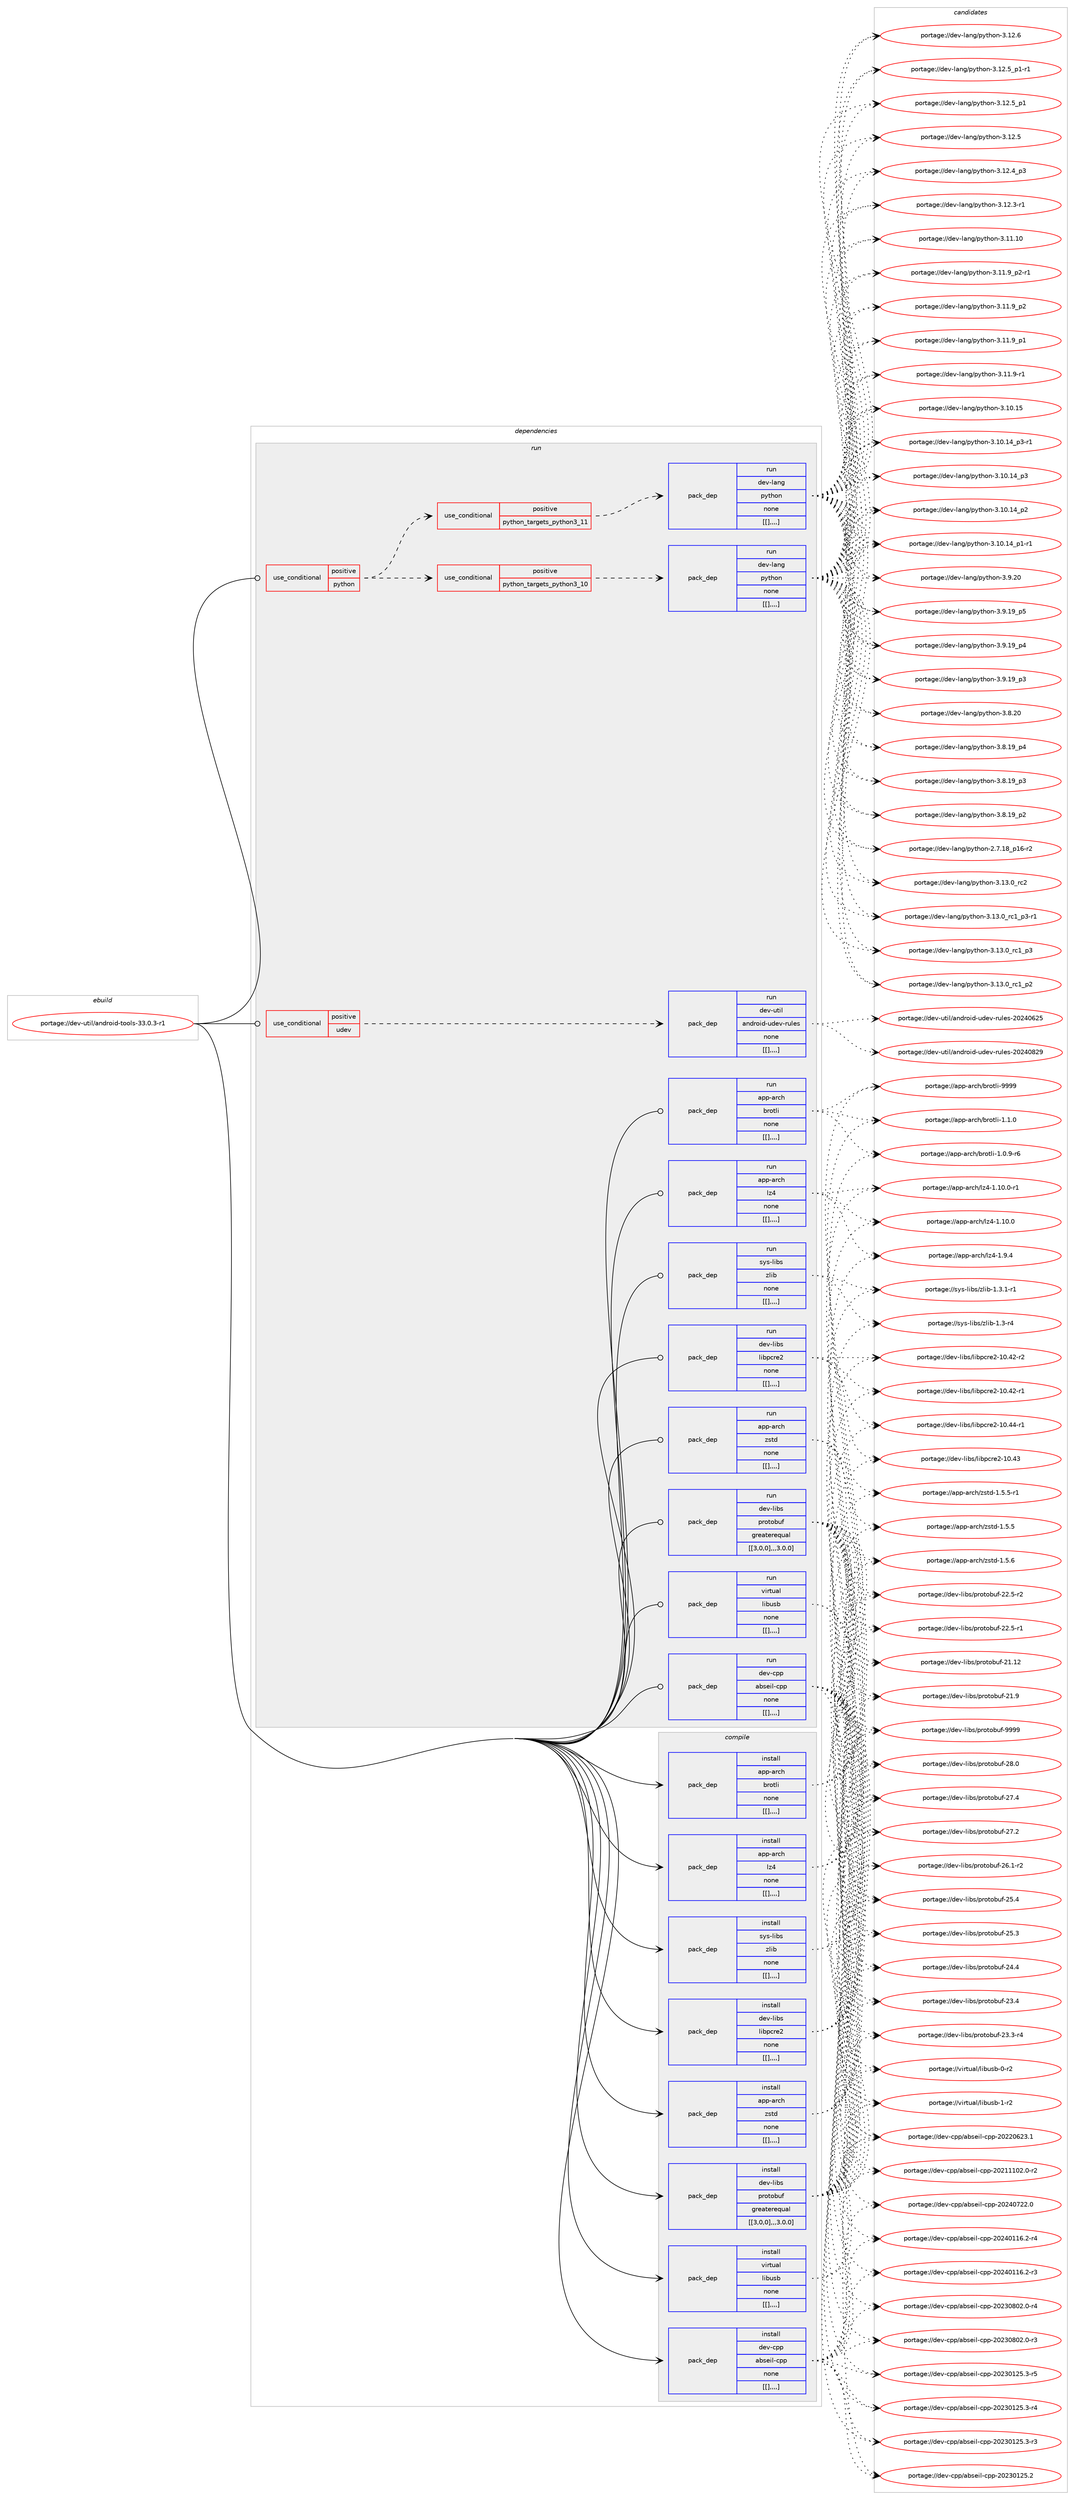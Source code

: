 digraph prolog {

# *************
# Graph options
# *************

newrank=true;
concentrate=true;
compound=true;
graph [rankdir=LR,fontname=Helvetica,fontsize=10,ranksep=1.5];#, ranksep=2.5, nodesep=0.2];
edge  [arrowhead=vee];
node  [fontname=Helvetica,fontsize=10];

# **********
# The ebuild
# **********

subgraph cluster_leftcol {
color=gray;
label=<<i>ebuild</i>>;
id [label="portage://dev-util/android-tools-33.0.3-r1", color=red, width=4, href="../dev-util/android-tools-33.0.3-r1.svg"];
}

# ****************
# The dependencies
# ****************

subgraph cluster_midcol {
color=gray;
label=<<i>dependencies</i>>;
subgraph cluster_compile {
fillcolor="#eeeeee";
style=filled;
label=<<i>compile</i>>;
subgraph pack151780 {
dependency214094 [label=<<TABLE BORDER="0" CELLBORDER="1" CELLSPACING="0" CELLPADDING="4" WIDTH="220"><TR><TD ROWSPAN="6" CELLPADDING="30">pack_dep</TD></TR><TR><TD WIDTH="110">install</TD></TR><TR><TD>app-arch</TD></TR><TR><TD>brotli</TD></TR><TR><TD>none</TD></TR><TR><TD>[[],,,,]</TD></TR></TABLE>>, shape=none, color=blue];
}
id:e -> dependency214094:w [weight=20,style="solid",arrowhead="vee"];
subgraph pack151781 {
dependency214095 [label=<<TABLE BORDER="0" CELLBORDER="1" CELLSPACING="0" CELLPADDING="4" WIDTH="220"><TR><TD ROWSPAN="6" CELLPADDING="30">pack_dep</TD></TR><TR><TD WIDTH="110">install</TD></TR><TR><TD>app-arch</TD></TR><TR><TD>lz4</TD></TR><TR><TD>none</TD></TR><TR><TD>[[],,,,]</TD></TR></TABLE>>, shape=none, color=blue];
}
id:e -> dependency214095:w [weight=20,style="solid",arrowhead="vee"];
subgraph pack151782 {
dependency214096 [label=<<TABLE BORDER="0" CELLBORDER="1" CELLSPACING="0" CELLPADDING="4" WIDTH="220"><TR><TD ROWSPAN="6" CELLPADDING="30">pack_dep</TD></TR><TR><TD WIDTH="110">install</TD></TR><TR><TD>app-arch</TD></TR><TR><TD>zstd</TD></TR><TR><TD>none</TD></TR><TR><TD>[[],,,,]</TD></TR></TABLE>>, shape=none, color=blue];
}
id:e -> dependency214096:w [weight=20,style="solid",arrowhead="vee"];
subgraph pack151783 {
dependency214097 [label=<<TABLE BORDER="0" CELLBORDER="1" CELLSPACING="0" CELLPADDING="4" WIDTH="220"><TR><TD ROWSPAN="6" CELLPADDING="30">pack_dep</TD></TR><TR><TD WIDTH="110">install</TD></TR><TR><TD>dev-cpp</TD></TR><TR><TD>abseil-cpp</TD></TR><TR><TD>none</TD></TR><TR><TD>[[],,,,]</TD></TR></TABLE>>, shape=none, color=blue];
}
id:e -> dependency214097:w [weight=20,style="solid",arrowhead="vee"];
subgraph pack151784 {
dependency214098 [label=<<TABLE BORDER="0" CELLBORDER="1" CELLSPACING="0" CELLPADDING="4" WIDTH="220"><TR><TD ROWSPAN="6" CELLPADDING="30">pack_dep</TD></TR><TR><TD WIDTH="110">install</TD></TR><TR><TD>dev-libs</TD></TR><TR><TD>libpcre2</TD></TR><TR><TD>none</TD></TR><TR><TD>[[],,,,]</TD></TR></TABLE>>, shape=none, color=blue];
}
id:e -> dependency214098:w [weight=20,style="solid",arrowhead="vee"];
subgraph pack151785 {
dependency214099 [label=<<TABLE BORDER="0" CELLBORDER="1" CELLSPACING="0" CELLPADDING="4" WIDTH="220"><TR><TD ROWSPAN="6" CELLPADDING="30">pack_dep</TD></TR><TR><TD WIDTH="110">install</TD></TR><TR><TD>dev-libs</TD></TR><TR><TD>protobuf</TD></TR><TR><TD>greaterequal</TD></TR><TR><TD>[[3,0,0],,,3.0.0]</TD></TR></TABLE>>, shape=none, color=blue];
}
id:e -> dependency214099:w [weight=20,style="solid",arrowhead="vee"];
subgraph pack151786 {
dependency214100 [label=<<TABLE BORDER="0" CELLBORDER="1" CELLSPACING="0" CELLPADDING="4" WIDTH="220"><TR><TD ROWSPAN="6" CELLPADDING="30">pack_dep</TD></TR><TR><TD WIDTH="110">install</TD></TR><TR><TD>sys-libs</TD></TR><TR><TD>zlib</TD></TR><TR><TD>none</TD></TR><TR><TD>[[],,,,]</TD></TR></TABLE>>, shape=none, color=blue];
}
id:e -> dependency214100:w [weight=20,style="solid",arrowhead="vee"];
subgraph pack151787 {
dependency214101 [label=<<TABLE BORDER="0" CELLBORDER="1" CELLSPACING="0" CELLPADDING="4" WIDTH="220"><TR><TD ROWSPAN="6" CELLPADDING="30">pack_dep</TD></TR><TR><TD WIDTH="110">install</TD></TR><TR><TD>virtual</TD></TR><TR><TD>libusb</TD></TR><TR><TD>none</TD></TR><TR><TD>[[],,,,]</TD></TR></TABLE>>, shape=none, color=blue];
}
id:e -> dependency214101:w [weight=20,style="solid",arrowhead="vee"];
}
subgraph cluster_compileandrun {
fillcolor="#eeeeee";
style=filled;
label=<<i>compile and run</i>>;
}
subgraph cluster_run {
fillcolor="#eeeeee";
style=filled;
label=<<i>run</i>>;
subgraph cond60927 {
dependency214102 [label=<<TABLE BORDER="0" CELLBORDER="1" CELLSPACING="0" CELLPADDING="4"><TR><TD ROWSPAN="3" CELLPADDING="10">use_conditional</TD></TR><TR><TD>positive</TD></TR><TR><TD>python</TD></TR></TABLE>>, shape=none, color=red];
subgraph cond60928 {
dependency214103 [label=<<TABLE BORDER="0" CELLBORDER="1" CELLSPACING="0" CELLPADDING="4"><TR><TD ROWSPAN="3" CELLPADDING="10">use_conditional</TD></TR><TR><TD>positive</TD></TR><TR><TD>python_targets_python3_10</TD></TR></TABLE>>, shape=none, color=red];
subgraph pack151788 {
dependency214104 [label=<<TABLE BORDER="0" CELLBORDER="1" CELLSPACING="0" CELLPADDING="4" WIDTH="220"><TR><TD ROWSPAN="6" CELLPADDING="30">pack_dep</TD></TR><TR><TD WIDTH="110">run</TD></TR><TR><TD>dev-lang</TD></TR><TR><TD>python</TD></TR><TR><TD>none</TD></TR><TR><TD>[[],,,,]</TD></TR></TABLE>>, shape=none, color=blue];
}
dependency214103:e -> dependency214104:w [weight=20,style="dashed",arrowhead="vee"];
}
dependency214102:e -> dependency214103:w [weight=20,style="dashed",arrowhead="vee"];
subgraph cond60929 {
dependency214105 [label=<<TABLE BORDER="0" CELLBORDER="1" CELLSPACING="0" CELLPADDING="4"><TR><TD ROWSPAN="3" CELLPADDING="10">use_conditional</TD></TR><TR><TD>positive</TD></TR><TR><TD>python_targets_python3_11</TD></TR></TABLE>>, shape=none, color=red];
subgraph pack151789 {
dependency214106 [label=<<TABLE BORDER="0" CELLBORDER="1" CELLSPACING="0" CELLPADDING="4" WIDTH="220"><TR><TD ROWSPAN="6" CELLPADDING="30">pack_dep</TD></TR><TR><TD WIDTH="110">run</TD></TR><TR><TD>dev-lang</TD></TR><TR><TD>python</TD></TR><TR><TD>none</TD></TR><TR><TD>[[],,,,]</TD></TR></TABLE>>, shape=none, color=blue];
}
dependency214105:e -> dependency214106:w [weight=20,style="dashed",arrowhead="vee"];
}
dependency214102:e -> dependency214105:w [weight=20,style="dashed",arrowhead="vee"];
}
id:e -> dependency214102:w [weight=20,style="solid",arrowhead="odot"];
subgraph cond60930 {
dependency214107 [label=<<TABLE BORDER="0" CELLBORDER="1" CELLSPACING="0" CELLPADDING="4"><TR><TD ROWSPAN="3" CELLPADDING="10">use_conditional</TD></TR><TR><TD>positive</TD></TR><TR><TD>udev</TD></TR></TABLE>>, shape=none, color=red];
subgraph pack151790 {
dependency214108 [label=<<TABLE BORDER="0" CELLBORDER="1" CELLSPACING="0" CELLPADDING="4" WIDTH="220"><TR><TD ROWSPAN="6" CELLPADDING="30">pack_dep</TD></TR><TR><TD WIDTH="110">run</TD></TR><TR><TD>dev-util</TD></TR><TR><TD>android-udev-rules</TD></TR><TR><TD>none</TD></TR><TR><TD>[[],,,,]</TD></TR></TABLE>>, shape=none, color=blue];
}
dependency214107:e -> dependency214108:w [weight=20,style="dashed",arrowhead="vee"];
}
id:e -> dependency214107:w [weight=20,style="solid",arrowhead="odot"];
subgraph pack151791 {
dependency214109 [label=<<TABLE BORDER="0" CELLBORDER="1" CELLSPACING="0" CELLPADDING="4" WIDTH="220"><TR><TD ROWSPAN="6" CELLPADDING="30">pack_dep</TD></TR><TR><TD WIDTH="110">run</TD></TR><TR><TD>app-arch</TD></TR><TR><TD>brotli</TD></TR><TR><TD>none</TD></TR><TR><TD>[[],,,,]</TD></TR></TABLE>>, shape=none, color=blue];
}
id:e -> dependency214109:w [weight=20,style="solid",arrowhead="odot"];
subgraph pack151792 {
dependency214110 [label=<<TABLE BORDER="0" CELLBORDER="1" CELLSPACING="0" CELLPADDING="4" WIDTH="220"><TR><TD ROWSPAN="6" CELLPADDING="30">pack_dep</TD></TR><TR><TD WIDTH="110">run</TD></TR><TR><TD>app-arch</TD></TR><TR><TD>lz4</TD></TR><TR><TD>none</TD></TR><TR><TD>[[],,,,]</TD></TR></TABLE>>, shape=none, color=blue];
}
id:e -> dependency214110:w [weight=20,style="solid",arrowhead="odot"];
subgraph pack151793 {
dependency214111 [label=<<TABLE BORDER="0" CELLBORDER="1" CELLSPACING="0" CELLPADDING="4" WIDTH="220"><TR><TD ROWSPAN="6" CELLPADDING="30">pack_dep</TD></TR><TR><TD WIDTH="110">run</TD></TR><TR><TD>app-arch</TD></TR><TR><TD>zstd</TD></TR><TR><TD>none</TD></TR><TR><TD>[[],,,,]</TD></TR></TABLE>>, shape=none, color=blue];
}
id:e -> dependency214111:w [weight=20,style="solid",arrowhead="odot"];
subgraph pack151794 {
dependency214112 [label=<<TABLE BORDER="0" CELLBORDER="1" CELLSPACING="0" CELLPADDING="4" WIDTH="220"><TR><TD ROWSPAN="6" CELLPADDING="30">pack_dep</TD></TR><TR><TD WIDTH="110">run</TD></TR><TR><TD>dev-cpp</TD></TR><TR><TD>abseil-cpp</TD></TR><TR><TD>none</TD></TR><TR><TD>[[],,,,]</TD></TR></TABLE>>, shape=none, color=blue];
}
id:e -> dependency214112:w [weight=20,style="solid",arrowhead="odot"];
subgraph pack151795 {
dependency214113 [label=<<TABLE BORDER="0" CELLBORDER="1" CELLSPACING="0" CELLPADDING="4" WIDTH="220"><TR><TD ROWSPAN="6" CELLPADDING="30">pack_dep</TD></TR><TR><TD WIDTH="110">run</TD></TR><TR><TD>dev-libs</TD></TR><TR><TD>libpcre2</TD></TR><TR><TD>none</TD></TR><TR><TD>[[],,,,]</TD></TR></TABLE>>, shape=none, color=blue];
}
id:e -> dependency214113:w [weight=20,style="solid",arrowhead="odot"];
subgraph pack151796 {
dependency214114 [label=<<TABLE BORDER="0" CELLBORDER="1" CELLSPACING="0" CELLPADDING="4" WIDTH="220"><TR><TD ROWSPAN="6" CELLPADDING="30">pack_dep</TD></TR><TR><TD WIDTH="110">run</TD></TR><TR><TD>dev-libs</TD></TR><TR><TD>protobuf</TD></TR><TR><TD>greaterequal</TD></TR><TR><TD>[[3,0,0],,,3.0.0]</TD></TR></TABLE>>, shape=none, color=blue];
}
id:e -> dependency214114:w [weight=20,style="solid",arrowhead="odot"];
subgraph pack151797 {
dependency214115 [label=<<TABLE BORDER="0" CELLBORDER="1" CELLSPACING="0" CELLPADDING="4" WIDTH="220"><TR><TD ROWSPAN="6" CELLPADDING="30">pack_dep</TD></TR><TR><TD WIDTH="110">run</TD></TR><TR><TD>sys-libs</TD></TR><TR><TD>zlib</TD></TR><TR><TD>none</TD></TR><TR><TD>[[],,,,]</TD></TR></TABLE>>, shape=none, color=blue];
}
id:e -> dependency214115:w [weight=20,style="solid",arrowhead="odot"];
subgraph pack151798 {
dependency214116 [label=<<TABLE BORDER="0" CELLBORDER="1" CELLSPACING="0" CELLPADDING="4" WIDTH="220"><TR><TD ROWSPAN="6" CELLPADDING="30">pack_dep</TD></TR><TR><TD WIDTH="110">run</TD></TR><TR><TD>virtual</TD></TR><TR><TD>libusb</TD></TR><TR><TD>none</TD></TR><TR><TD>[[],,,,]</TD></TR></TABLE>>, shape=none, color=blue];
}
id:e -> dependency214116:w [weight=20,style="solid",arrowhead="odot"];
}
}

# **************
# The candidates
# **************

subgraph cluster_choices {
rank=same;
color=gray;
label=<<i>candidates</i>>;

subgraph choice151780 {
color=black;
nodesep=1;
choice9711211245971149910447981141111161081054557575757 [label="portage://app-arch/brotli-9999", color=red, width=4,href="../app-arch/brotli-9999.svg"];
choice971121124597114991044798114111116108105454946494648 [label="portage://app-arch/brotli-1.1.0", color=red, width=4,href="../app-arch/brotli-1.1.0.svg"];
choice9711211245971149910447981141111161081054549464846574511454 [label="portage://app-arch/brotli-1.0.9-r6", color=red, width=4,href="../app-arch/brotli-1.0.9-r6.svg"];
dependency214094:e -> choice9711211245971149910447981141111161081054557575757:w [style=dotted,weight="100"];
dependency214094:e -> choice971121124597114991044798114111116108105454946494648:w [style=dotted,weight="100"];
dependency214094:e -> choice9711211245971149910447981141111161081054549464846574511454:w [style=dotted,weight="100"];
}
subgraph choice151781 {
color=black;
nodesep=1;
choice971121124597114991044710812252454946494846484511449 [label="portage://app-arch/lz4-1.10.0-r1", color=red, width=4,href="../app-arch/lz4-1.10.0-r1.svg"];
choice97112112459711499104471081225245494649484648 [label="portage://app-arch/lz4-1.10.0", color=red, width=4,href="../app-arch/lz4-1.10.0.svg"];
choice971121124597114991044710812252454946574652 [label="portage://app-arch/lz4-1.9.4", color=red, width=4,href="../app-arch/lz4-1.9.4.svg"];
dependency214095:e -> choice971121124597114991044710812252454946494846484511449:w [style=dotted,weight="100"];
dependency214095:e -> choice97112112459711499104471081225245494649484648:w [style=dotted,weight="100"];
dependency214095:e -> choice971121124597114991044710812252454946574652:w [style=dotted,weight="100"];
}
subgraph choice151782 {
color=black;
nodesep=1;
choice9711211245971149910447122115116100454946534654 [label="portage://app-arch/zstd-1.5.6", color=red, width=4,href="../app-arch/zstd-1.5.6.svg"];
choice97112112459711499104471221151161004549465346534511449 [label="portage://app-arch/zstd-1.5.5-r1", color=red, width=4,href="../app-arch/zstd-1.5.5-r1.svg"];
choice9711211245971149910447122115116100454946534653 [label="portage://app-arch/zstd-1.5.5", color=red, width=4,href="../app-arch/zstd-1.5.5.svg"];
dependency214096:e -> choice9711211245971149910447122115116100454946534654:w [style=dotted,weight="100"];
dependency214096:e -> choice97112112459711499104471221151161004549465346534511449:w [style=dotted,weight="100"];
dependency214096:e -> choice9711211245971149910447122115116100454946534653:w [style=dotted,weight="100"];
}
subgraph choice151783 {
color=black;
nodesep=1;
choice100101118459911211247979811510110510845991121124550485052485550504648 [label="portage://dev-cpp/abseil-cpp-20240722.0", color=red, width=4,href="../dev-cpp/abseil-cpp-20240722.0.svg"];
choice1001011184599112112479798115101105108459911211245504850524849495446504511452 [label="portage://dev-cpp/abseil-cpp-20240116.2-r4", color=red, width=4,href="../dev-cpp/abseil-cpp-20240116.2-r4.svg"];
choice1001011184599112112479798115101105108459911211245504850524849495446504511451 [label="portage://dev-cpp/abseil-cpp-20240116.2-r3", color=red, width=4,href="../dev-cpp/abseil-cpp-20240116.2-r3.svg"];
choice1001011184599112112479798115101105108459911211245504850514856485046484511452 [label="portage://dev-cpp/abseil-cpp-20230802.0-r4", color=red, width=4,href="../dev-cpp/abseil-cpp-20230802.0-r4.svg"];
choice1001011184599112112479798115101105108459911211245504850514856485046484511451 [label="portage://dev-cpp/abseil-cpp-20230802.0-r3", color=red, width=4,href="../dev-cpp/abseil-cpp-20230802.0-r3.svg"];
choice1001011184599112112479798115101105108459911211245504850514849505346514511453 [label="portage://dev-cpp/abseil-cpp-20230125.3-r5", color=red, width=4,href="../dev-cpp/abseil-cpp-20230125.3-r5.svg"];
choice1001011184599112112479798115101105108459911211245504850514849505346514511452 [label="portage://dev-cpp/abseil-cpp-20230125.3-r4", color=red, width=4,href="../dev-cpp/abseil-cpp-20230125.3-r4.svg"];
choice1001011184599112112479798115101105108459911211245504850514849505346514511451 [label="portage://dev-cpp/abseil-cpp-20230125.3-r3", color=red, width=4,href="../dev-cpp/abseil-cpp-20230125.3-r3.svg"];
choice100101118459911211247979811510110510845991121124550485051484950534650 [label="portage://dev-cpp/abseil-cpp-20230125.2", color=red, width=4,href="../dev-cpp/abseil-cpp-20230125.2.svg"];
choice100101118459911211247979811510110510845991121124550485050485450514649 [label="portage://dev-cpp/abseil-cpp-20220623.1", color=red, width=4,href="../dev-cpp/abseil-cpp-20220623.1.svg"];
choice1001011184599112112479798115101105108459911211245504850494949485046484511450 [label="portage://dev-cpp/abseil-cpp-20211102.0-r2", color=red, width=4,href="../dev-cpp/abseil-cpp-20211102.0-r2.svg"];
dependency214097:e -> choice100101118459911211247979811510110510845991121124550485052485550504648:w [style=dotted,weight="100"];
dependency214097:e -> choice1001011184599112112479798115101105108459911211245504850524849495446504511452:w [style=dotted,weight="100"];
dependency214097:e -> choice1001011184599112112479798115101105108459911211245504850524849495446504511451:w [style=dotted,weight="100"];
dependency214097:e -> choice1001011184599112112479798115101105108459911211245504850514856485046484511452:w [style=dotted,weight="100"];
dependency214097:e -> choice1001011184599112112479798115101105108459911211245504850514856485046484511451:w [style=dotted,weight="100"];
dependency214097:e -> choice1001011184599112112479798115101105108459911211245504850514849505346514511453:w [style=dotted,weight="100"];
dependency214097:e -> choice1001011184599112112479798115101105108459911211245504850514849505346514511452:w [style=dotted,weight="100"];
dependency214097:e -> choice1001011184599112112479798115101105108459911211245504850514849505346514511451:w [style=dotted,weight="100"];
dependency214097:e -> choice100101118459911211247979811510110510845991121124550485051484950534650:w [style=dotted,weight="100"];
dependency214097:e -> choice100101118459911211247979811510110510845991121124550485050485450514649:w [style=dotted,weight="100"];
dependency214097:e -> choice1001011184599112112479798115101105108459911211245504850494949485046484511450:w [style=dotted,weight="100"];
}
subgraph choice151784 {
color=black;
nodesep=1;
choice1001011184510810598115471081059811299114101504549484652524511449 [label="portage://dev-libs/libpcre2-10.44-r1", color=red, width=4,href="../dev-libs/libpcre2-10.44-r1.svg"];
choice100101118451081059811547108105981129911410150454948465251 [label="portage://dev-libs/libpcre2-10.43", color=red, width=4,href="../dev-libs/libpcre2-10.43.svg"];
choice1001011184510810598115471081059811299114101504549484652504511450 [label="portage://dev-libs/libpcre2-10.42-r2", color=red, width=4,href="../dev-libs/libpcre2-10.42-r2.svg"];
choice1001011184510810598115471081059811299114101504549484652504511449 [label="portage://dev-libs/libpcre2-10.42-r1", color=red, width=4,href="../dev-libs/libpcre2-10.42-r1.svg"];
dependency214098:e -> choice1001011184510810598115471081059811299114101504549484652524511449:w [style=dotted,weight="100"];
dependency214098:e -> choice100101118451081059811547108105981129911410150454948465251:w [style=dotted,weight="100"];
dependency214098:e -> choice1001011184510810598115471081059811299114101504549484652504511450:w [style=dotted,weight="100"];
dependency214098:e -> choice1001011184510810598115471081059811299114101504549484652504511449:w [style=dotted,weight="100"];
}
subgraph choice151785 {
color=black;
nodesep=1;
choice100101118451081059811547112114111116111981171024557575757 [label="portage://dev-libs/protobuf-9999", color=red, width=4,href="../dev-libs/protobuf-9999.svg"];
choice100101118451081059811547112114111116111981171024550564648 [label="portage://dev-libs/protobuf-28.0", color=red, width=4,href="../dev-libs/protobuf-28.0.svg"];
choice100101118451081059811547112114111116111981171024550554652 [label="portage://dev-libs/protobuf-27.4", color=red, width=4,href="../dev-libs/protobuf-27.4.svg"];
choice100101118451081059811547112114111116111981171024550554650 [label="portage://dev-libs/protobuf-27.2", color=red, width=4,href="../dev-libs/protobuf-27.2.svg"];
choice1001011184510810598115471121141111161119811710245505446494511450 [label="portage://dev-libs/protobuf-26.1-r2", color=red, width=4,href="../dev-libs/protobuf-26.1-r2.svg"];
choice100101118451081059811547112114111116111981171024550534652 [label="portage://dev-libs/protobuf-25.4", color=red, width=4,href="../dev-libs/protobuf-25.4.svg"];
choice100101118451081059811547112114111116111981171024550534651 [label="portage://dev-libs/protobuf-25.3", color=red, width=4,href="../dev-libs/protobuf-25.3.svg"];
choice100101118451081059811547112114111116111981171024550524652 [label="portage://dev-libs/protobuf-24.4", color=red, width=4,href="../dev-libs/protobuf-24.4.svg"];
choice100101118451081059811547112114111116111981171024550514652 [label="portage://dev-libs/protobuf-23.4", color=red, width=4,href="../dev-libs/protobuf-23.4.svg"];
choice1001011184510810598115471121141111161119811710245505146514511452 [label="portage://dev-libs/protobuf-23.3-r4", color=red, width=4,href="../dev-libs/protobuf-23.3-r4.svg"];
choice1001011184510810598115471121141111161119811710245505046534511450 [label="portage://dev-libs/protobuf-22.5-r2", color=red, width=4,href="../dev-libs/protobuf-22.5-r2.svg"];
choice1001011184510810598115471121141111161119811710245505046534511449 [label="portage://dev-libs/protobuf-22.5-r1", color=red, width=4,href="../dev-libs/protobuf-22.5-r1.svg"];
choice10010111845108105981154711211411111611198117102455049464950 [label="portage://dev-libs/protobuf-21.12", color=red, width=4,href="../dev-libs/protobuf-21.12.svg"];
choice100101118451081059811547112114111116111981171024550494657 [label="portage://dev-libs/protobuf-21.9", color=red, width=4,href="../dev-libs/protobuf-21.9.svg"];
dependency214099:e -> choice100101118451081059811547112114111116111981171024557575757:w [style=dotted,weight="100"];
dependency214099:e -> choice100101118451081059811547112114111116111981171024550564648:w [style=dotted,weight="100"];
dependency214099:e -> choice100101118451081059811547112114111116111981171024550554652:w [style=dotted,weight="100"];
dependency214099:e -> choice100101118451081059811547112114111116111981171024550554650:w [style=dotted,weight="100"];
dependency214099:e -> choice1001011184510810598115471121141111161119811710245505446494511450:w [style=dotted,weight="100"];
dependency214099:e -> choice100101118451081059811547112114111116111981171024550534652:w [style=dotted,weight="100"];
dependency214099:e -> choice100101118451081059811547112114111116111981171024550534651:w [style=dotted,weight="100"];
dependency214099:e -> choice100101118451081059811547112114111116111981171024550524652:w [style=dotted,weight="100"];
dependency214099:e -> choice100101118451081059811547112114111116111981171024550514652:w [style=dotted,weight="100"];
dependency214099:e -> choice1001011184510810598115471121141111161119811710245505146514511452:w [style=dotted,weight="100"];
dependency214099:e -> choice1001011184510810598115471121141111161119811710245505046534511450:w [style=dotted,weight="100"];
dependency214099:e -> choice1001011184510810598115471121141111161119811710245505046534511449:w [style=dotted,weight="100"];
dependency214099:e -> choice10010111845108105981154711211411111611198117102455049464950:w [style=dotted,weight="100"];
dependency214099:e -> choice100101118451081059811547112114111116111981171024550494657:w [style=dotted,weight="100"];
}
subgraph choice151786 {
color=black;
nodesep=1;
choice115121115451081059811547122108105984549465146494511449 [label="portage://sys-libs/zlib-1.3.1-r1", color=red, width=4,href="../sys-libs/zlib-1.3.1-r1.svg"];
choice11512111545108105981154712210810598454946514511452 [label="portage://sys-libs/zlib-1.3-r4", color=red, width=4,href="../sys-libs/zlib-1.3-r4.svg"];
dependency214100:e -> choice115121115451081059811547122108105984549465146494511449:w [style=dotted,weight="100"];
dependency214100:e -> choice11512111545108105981154712210810598454946514511452:w [style=dotted,weight="100"];
}
subgraph choice151787 {
color=black;
nodesep=1;
choice1181051141161179710847108105981171159845494511450 [label="portage://virtual/libusb-1-r2", color=red, width=4,href="../virtual/libusb-1-r2.svg"];
choice1181051141161179710847108105981171159845484511450 [label="portage://virtual/libusb-0-r2", color=red, width=4,href="../virtual/libusb-0-r2.svg"];
dependency214101:e -> choice1181051141161179710847108105981171159845494511450:w [style=dotted,weight="100"];
dependency214101:e -> choice1181051141161179710847108105981171159845484511450:w [style=dotted,weight="100"];
}
subgraph choice151788 {
color=black;
nodesep=1;
choice10010111845108971101034711212111610411111045514649514648951149950 [label="portage://dev-lang/python-3.13.0_rc2", color=red, width=4,href="../dev-lang/python-3.13.0_rc2.svg"];
choice1001011184510897110103471121211161041111104551464951464895114994995112514511449 [label="portage://dev-lang/python-3.13.0_rc1_p3-r1", color=red, width=4,href="../dev-lang/python-3.13.0_rc1_p3-r1.svg"];
choice100101118451089711010347112121116104111110455146495146489511499499511251 [label="portage://dev-lang/python-3.13.0_rc1_p3", color=red, width=4,href="../dev-lang/python-3.13.0_rc1_p3.svg"];
choice100101118451089711010347112121116104111110455146495146489511499499511250 [label="portage://dev-lang/python-3.13.0_rc1_p2", color=red, width=4,href="../dev-lang/python-3.13.0_rc1_p2.svg"];
choice10010111845108971101034711212111610411111045514649504654 [label="portage://dev-lang/python-3.12.6", color=red, width=4,href="../dev-lang/python-3.12.6.svg"];
choice1001011184510897110103471121211161041111104551464950465395112494511449 [label="portage://dev-lang/python-3.12.5_p1-r1", color=red, width=4,href="../dev-lang/python-3.12.5_p1-r1.svg"];
choice100101118451089711010347112121116104111110455146495046539511249 [label="portage://dev-lang/python-3.12.5_p1", color=red, width=4,href="../dev-lang/python-3.12.5_p1.svg"];
choice10010111845108971101034711212111610411111045514649504653 [label="portage://dev-lang/python-3.12.5", color=red, width=4,href="../dev-lang/python-3.12.5.svg"];
choice100101118451089711010347112121116104111110455146495046529511251 [label="portage://dev-lang/python-3.12.4_p3", color=red, width=4,href="../dev-lang/python-3.12.4_p3.svg"];
choice100101118451089711010347112121116104111110455146495046514511449 [label="portage://dev-lang/python-3.12.3-r1", color=red, width=4,href="../dev-lang/python-3.12.3-r1.svg"];
choice1001011184510897110103471121211161041111104551464949464948 [label="portage://dev-lang/python-3.11.10", color=red, width=4,href="../dev-lang/python-3.11.10.svg"];
choice1001011184510897110103471121211161041111104551464949465795112504511449 [label="portage://dev-lang/python-3.11.9_p2-r1", color=red, width=4,href="../dev-lang/python-3.11.9_p2-r1.svg"];
choice100101118451089711010347112121116104111110455146494946579511250 [label="portage://dev-lang/python-3.11.9_p2", color=red, width=4,href="../dev-lang/python-3.11.9_p2.svg"];
choice100101118451089711010347112121116104111110455146494946579511249 [label="portage://dev-lang/python-3.11.9_p1", color=red, width=4,href="../dev-lang/python-3.11.9_p1.svg"];
choice100101118451089711010347112121116104111110455146494946574511449 [label="portage://dev-lang/python-3.11.9-r1", color=red, width=4,href="../dev-lang/python-3.11.9-r1.svg"];
choice1001011184510897110103471121211161041111104551464948464953 [label="portage://dev-lang/python-3.10.15", color=red, width=4,href="../dev-lang/python-3.10.15.svg"];
choice100101118451089711010347112121116104111110455146494846495295112514511449 [label="portage://dev-lang/python-3.10.14_p3-r1", color=red, width=4,href="../dev-lang/python-3.10.14_p3-r1.svg"];
choice10010111845108971101034711212111610411111045514649484649529511251 [label="portage://dev-lang/python-3.10.14_p3", color=red, width=4,href="../dev-lang/python-3.10.14_p3.svg"];
choice10010111845108971101034711212111610411111045514649484649529511250 [label="portage://dev-lang/python-3.10.14_p2", color=red, width=4,href="../dev-lang/python-3.10.14_p2.svg"];
choice100101118451089711010347112121116104111110455146494846495295112494511449 [label="portage://dev-lang/python-3.10.14_p1-r1", color=red, width=4,href="../dev-lang/python-3.10.14_p1-r1.svg"];
choice10010111845108971101034711212111610411111045514657465048 [label="portage://dev-lang/python-3.9.20", color=red, width=4,href="../dev-lang/python-3.9.20.svg"];
choice100101118451089711010347112121116104111110455146574649579511253 [label="portage://dev-lang/python-3.9.19_p5", color=red, width=4,href="../dev-lang/python-3.9.19_p5.svg"];
choice100101118451089711010347112121116104111110455146574649579511252 [label="portage://dev-lang/python-3.9.19_p4", color=red, width=4,href="../dev-lang/python-3.9.19_p4.svg"];
choice100101118451089711010347112121116104111110455146574649579511251 [label="portage://dev-lang/python-3.9.19_p3", color=red, width=4,href="../dev-lang/python-3.9.19_p3.svg"];
choice10010111845108971101034711212111610411111045514656465048 [label="portage://dev-lang/python-3.8.20", color=red, width=4,href="../dev-lang/python-3.8.20.svg"];
choice100101118451089711010347112121116104111110455146564649579511252 [label="portage://dev-lang/python-3.8.19_p4", color=red, width=4,href="../dev-lang/python-3.8.19_p4.svg"];
choice100101118451089711010347112121116104111110455146564649579511251 [label="portage://dev-lang/python-3.8.19_p3", color=red, width=4,href="../dev-lang/python-3.8.19_p3.svg"];
choice100101118451089711010347112121116104111110455146564649579511250 [label="portage://dev-lang/python-3.8.19_p2", color=red, width=4,href="../dev-lang/python-3.8.19_p2.svg"];
choice100101118451089711010347112121116104111110455046554649569511249544511450 [label="portage://dev-lang/python-2.7.18_p16-r2", color=red, width=4,href="../dev-lang/python-2.7.18_p16-r2.svg"];
dependency214104:e -> choice10010111845108971101034711212111610411111045514649514648951149950:w [style=dotted,weight="100"];
dependency214104:e -> choice1001011184510897110103471121211161041111104551464951464895114994995112514511449:w [style=dotted,weight="100"];
dependency214104:e -> choice100101118451089711010347112121116104111110455146495146489511499499511251:w [style=dotted,weight="100"];
dependency214104:e -> choice100101118451089711010347112121116104111110455146495146489511499499511250:w [style=dotted,weight="100"];
dependency214104:e -> choice10010111845108971101034711212111610411111045514649504654:w [style=dotted,weight="100"];
dependency214104:e -> choice1001011184510897110103471121211161041111104551464950465395112494511449:w [style=dotted,weight="100"];
dependency214104:e -> choice100101118451089711010347112121116104111110455146495046539511249:w [style=dotted,weight="100"];
dependency214104:e -> choice10010111845108971101034711212111610411111045514649504653:w [style=dotted,weight="100"];
dependency214104:e -> choice100101118451089711010347112121116104111110455146495046529511251:w [style=dotted,weight="100"];
dependency214104:e -> choice100101118451089711010347112121116104111110455146495046514511449:w [style=dotted,weight="100"];
dependency214104:e -> choice1001011184510897110103471121211161041111104551464949464948:w [style=dotted,weight="100"];
dependency214104:e -> choice1001011184510897110103471121211161041111104551464949465795112504511449:w [style=dotted,weight="100"];
dependency214104:e -> choice100101118451089711010347112121116104111110455146494946579511250:w [style=dotted,weight="100"];
dependency214104:e -> choice100101118451089711010347112121116104111110455146494946579511249:w [style=dotted,weight="100"];
dependency214104:e -> choice100101118451089711010347112121116104111110455146494946574511449:w [style=dotted,weight="100"];
dependency214104:e -> choice1001011184510897110103471121211161041111104551464948464953:w [style=dotted,weight="100"];
dependency214104:e -> choice100101118451089711010347112121116104111110455146494846495295112514511449:w [style=dotted,weight="100"];
dependency214104:e -> choice10010111845108971101034711212111610411111045514649484649529511251:w [style=dotted,weight="100"];
dependency214104:e -> choice10010111845108971101034711212111610411111045514649484649529511250:w [style=dotted,weight="100"];
dependency214104:e -> choice100101118451089711010347112121116104111110455146494846495295112494511449:w [style=dotted,weight="100"];
dependency214104:e -> choice10010111845108971101034711212111610411111045514657465048:w [style=dotted,weight="100"];
dependency214104:e -> choice100101118451089711010347112121116104111110455146574649579511253:w [style=dotted,weight="100"];
dependency214104:e -> choice100101118451089711010347112121116104111110455146574649579511252:w [style=dotted,weight="100"];
dependency214104:e -> choice100101118451089711010347112121116104111110455146574649579511251:w [style=dotted,weight="100"];
dependency214104:e -> choice10010111845108971101034711212111610411111045514656465048:w [style=dotted,weight="100"];
dependency214104:e -> choice100101118451089711010347112121116104111110455146564649579511252:w [style=dotted,weight="100"];
dependency214104:e -> choice100101118451089711010347112121116104111110455146564649579511251:w [style=dotted,weight="100"];
dependency214104:e -> choice100101118451089711010347112121116104111110455146564649579511250:w [style=dotted,weight="100"];
dependency214104:e -> choice100101118451089711010347112121116104111110455046554649569511249544511450:w [style=dotted,weight="100"];
}
subgraph choice151789 {
color=black;
nodesep=1;
choice10010111845108971101034711212111610411111045514649514648951149950 [label="portage://dev-lang/python-3.13.0_rc2", color=red, width=4,href="../dev-lang/python-3.13.0_rc2.svg"];
choice1001011184510897110103471121211161041111104551464951464895114994995112514511449 [label="portage://dev-lang/python-3.13.0_rc1_p3-r1", color=red, width=4,href="../dev-lang/python-3.13.0_rc1_p3-r1.svg"];
choice100101118451089711010347112121116104111110455146495146489511499499511251 [label="portage://dev-lang/python-3.13.0_rc1_p3", color=red, width=4,href="../dev-lang/python-3.13.0_rc1_p3.svg"];
choice100101118451089711010347112121116104111110455146495146489511499499511250 [label="portage://dev-lang/python-3.13.0_rc1_p2", color=red, width=4,href="../dev-lang/python-3.13.0_rc1_p2.svg"];
choice10010111845108971101034711212111610411111045514649504654 [label="portage://dev-lang/python-3.12.6", color=red, width=4,href="../dev-lang/python-3.12.6.svg"];
choice1001011184510897110103471121211161041111104551464950465395112494511449 [label="portage://dev-lang/python-3.12.5_p1-r1", color=red, width=4,href="../dev-lang/python-3.12.5_p1-r1.svg"];
choice100101118451089711010347112121116104111110455146495046539511249 [label="portage://dev-lang/python-3.12.5_p1", color=red, width=4,href="../dev-lang/python-3.12.5_p1.svg"];
choice10010111845108971101034711212111610411111045514649504653 [label="portage://dev-lang/python-3.12.5", color=red, width=4,href="../dev-lang/python-3.12.5.svg"];
choice100101118451089711010347112121116104111110455146495046529511251 [label="portage://dev-lang/python-3.12.4_p3", color=red, width=4,href="../dev-lang/python-3.12.4_p3.svg"];
choice100101118451089711010347112121116104111110455146495046514511449 [label="portage://dev-lang/python-3.12.3-r1", color=red, width=4,href="../dev-lang/python-3.12.3-r1.svg"];
choice1001011184510897110103471121211161041111104551464949464948 [label="portage://dev-lang/python-3.11.10", color=red, width=4,href="../dev-lang/python-3.11.10.svg"];
choice1001011184510897110103471121211161041111104551464949465795112504511449 [label="portage://dev-lang/python-3.11.9_p2-r1", color=red, width=4,href="../dev-lang/python-3.11.9_p2-r1.svg"];
choice100101118451089711010347112121116104111110455146494946579511250 [label="portage://dev-lang/python-3.11.9_p2", color=red, width=4,href="../dev-lang/python-3.11.9_p2.svg"];
choice100101118451089711010347112121116104111110455146494946579511249 [label="portage://dev-lang/python-3.11.9_p1", color=red, width=4,href="../dev-lang/python-3.11.9_p1.svg"];
choice100101118451089711010347112121116104111110455146494946574511449 [label="portage://dev-lang/python-3.11.9-r1", color=red, width=4,href="../dev-lang/python-3.11.9-r1.svg"];
choice1001011184510897110103471121211161041111104551464948464953 [label="portage://dev-lang/python-3.10.15", color=red, width=4,href="../dev-lang/python-3.10.15.svg"];
choice100101118451089711010347112121116104111110455146494846495295112514511449 [label="portage://dev-lang/python-3.10.14_p3-r1", color=red, width=4,href="../dev-lang/python-3.10.14_p3-r1.svg"];
choice10010111845108971101034711212111610411111045514649484649529511251 [label="portage://dev-lang/python-3.10.14_p3", color=red, width=4,href="../dev-lang/python-3.10.14_p3.svg"];
choice10010111845108971101034711212111610411111045514649484649529511250 [label="portage://dev-lang/python-3.10.14_p2", color=red, width=4,href="../dev-lang/python-3.10.14_p2.svg"];
choice100101118451089711010347112121116104111110455146494846495295112494511449 [label="portage://dev-lang/python-3.10.14_p1-r1", color=red, width=4,href="../dev-lang/python-3.10.14_p1-r1.svg"];
choice10010111845108971101034711212111610411111045514657465048 [label="portage://dev-lang/python-3.9.20", color=red, width=4,href="../dev-lang/python-3.9.20.svg"];
choice100101118451089711010347112121116104111110455146574649579511253 [label="portage://dev-lang/python-3.9.19_p5", color=red, width=4,href="../dev-lang/python-3.9.19_p5.svg"];
choice100101118451089711010347112121116104111110455146574649579511252 [label="portage://dev-lang/python-3.9.19_p4", color=red, width=4,href="../dev-lang/python-3.9.19_p4.svg"];
choice100101118451089711010347112121116104111110455146574649579511251 [label="portage://dev-lang/python-3.9.19_p3", color=red, width=4,href="../dev-lang/python-3.9.19_p3.svg"];
choice10010111845108971101034711212111610411111045514656465048 [label="portage://dev-lang/python-3.8.20", color=red, width=4,href="../dev-lang/python-3.8.20.svg"];
choice100101118451089711010347112121116104111110455146564649579511252 [label="portage://dev-lang/python-3.8.19_p4", color=red, width=4,href="../dev-lang/python-3.8.19_p4.svg"];
choice100101118451089711010347112121116104111110455146564649579511251 [label="portage://dev-lang/python-3.8.19_p3", color=red, width=4,href="../dev-lang/python-3.8.19_p3.svg"];
choice100101118451089711010347112121116104111110455146564649579511250 [label="portage://dev-lang/python-3.8.19_p2", color=red, width=4,href="../dev-lang/python-3.8.19_p2.svg"];
choice100101118451089711010347112121116104111110455046554649569511249544511450 [label="portage://dev-lang/python-2.7.18_p16-r2", color=red, width=4,href="../dev-lang/python-2.7.18_p16-r2.svg"];
dependency214106:e -> choice10010111845108971101034711212111610411111045514649514648951149950:w [style=dotted,weight="100"];
dependency214106:e -> choice1001011184510897110103471121211161041111104551464951464895114994995112514511449:w [style=dotted,weight="100"];
dependency214106:e -> choice100101118451089711010347112121116104111110455146495146489511499499511251:w [style=dotted,weight="100"];
dependency214106:e -> choice100101118451089711010347112121116104111110455146495146489511499499511250:w [style=dotted,weight="100"];
dependency214106:e -> choice10010111845108971101034711212111610411111045514649504654:w [style=dotted,weight="100"];
dependency214106:e -> choice1001011184510897110103471121211161041111104551464950465395112494511449:w [style=dotted,weight="100"];
dependency214106:e -> choice100101118451089711010347112121116104111110455146495046539511249:w [style=dotted,weight="100"];
dependency214106:e -> choice10010111845108971101034711212111610411111045514649504653:w [style=dotted,weight="100"];
dependency214106:e -> choice100101118451089711010347112121116104111110455146495046529511251:w [style=dotted,weight="100"];
dependency214106:e -> choice100101118451089711010347112121116104111110455146495046514511449:w [style=dotted,weight="100"];
dependency214106:e -> choice1001011184510897110103471121211161041111104551464949464948:w [style=dotted,weight="100"];
dependency214106:e -> choice1001011184510897110103471121211161041111104551464949465795112504511449:w [style=dotted,weight="100"];
dependency214106:e -> choice100101118451089711010347112121116104111110455146494946579511250:w [style=dotted,weight="100"];
dependency214106:e -> choice100101118451089711010347112121116104111110455146494946579511249:w [style=dotted,weight="100"];
dependency214106:e -> choice100101118451089711010347112121116104111110455146494946574511449:w [style=dotted,weight="100"];
dependency214106:e -> choice1001011184510897110103471121211161041111104551464948464953:w [style=dotted,weight="100"];
dependency214106:e -> choice100101118451089711010347112121116104111110455146494846495295112514511449:w [style=dotted,weight="100"];
dependency214106:e -> choice10010111845108971101034711212111610411111045514649484649529511251:w [style=dotted,weight="100"];
dependency214106:e -> choice10010111845108971101034711212111610411111045514649484649529511250:w [style=dotted,weight="100"];
dependency214106:e -> choice100101118451089711010347112121116104111110455146494846495295112494511449:w [style=dotted,weight="100"];
dependency214106:e -> choice10010111845108971101034711212111610411111045514657465048:w [style=dotted,weight="100"];
dependency214106:e -> choice100101118451089711010347112121116104111110455146574649579511253:w [style=dotted,weight="100"];
dependency214106:e -> choice100101118451089711010347112121116104111110455146574649579511252:w [style=dotted,weight="100"];
dependency214106:e -> choice100101118451089711010347112121116104111110455146574649579511251:w [style=dotted,weight="100"];
dependency214106:e -> choice10010111845108971101034711212111610411111045514656465048:w [style=dotted,weight="100"];
dependency214106:e -> choice100101118451089711010347112121116104111110455146564649579511252:w [style=dotted,weight="100"];
dependency214106:e -> choice100101118451089711010347112121116104111110455146564649579511251:w [style=dotted,weight="100"];
dependency214106:e -> choice100101118451089711010347112121116104111110455146564649579511250:w [style=dotted,weight="100"];
dependency214106:e -> choice100101118451089711010347112121116104111110455046554649569511249544511450:w [style=dotted,weight="100"];
}
subgraph choice151790 {
color=black;
nodesep=1;
choice1001011184511711610510847971101001141111051004511710010111845114117108101115455048505248565057 [label="portage://dev-util/android-udev-rules-20240829", color=red, width=4,href="../dev-util/android-udev-rules-20240829.svg"];
choice1001011184511711610510847971101001141111051004511710010111845114117108101115455048505248545053 [label="portage://dev-util/android-udev-rules-20240625", color=red, width=4,href="../dev-util/android-udev-rules-20240625.svg"];
dependency214108:e -> choice1001011184511711610510847971101001141111051004511710010111845114117108101115455048505248565057:w [style=dotted,weight="100"];
dependency214108:e -> choice1001011184511711610510847971101001141111051004511710010111845114117108101115455048505248545053:w [style=dotted,weight="100"];
}
subgraph choice151791 {
color=black;
nodesep=1;
choice9711211245971149910447981141111161081054557575757 [label="portage://app-arch/brotli-9999", color=red, width=4,href="../app-arch/brotli-9999.svg"];
choice971121124597114991044798114111116108105454946494648 [label="portage://app-arch/brotli-1.1.0", color=red, width=4,href="../app-arch/brotli-1.1.0.svg"];
choice9711211245971149910447981141111161081054549464846574511454 [label="portage://app-arch/brotli-1.0.9-r6", color=red, width=4,href="../app-arch/brotli-1.0.9-r6.svg"];
dependency214109:e -> choice9711211245971149910447981141111161081054557575757:w [style=dotted,weight="100"];
dependency214109:e -> choice971121124597114991044798114111116108105454946494648:w [style=dotted,weight="100"];
dependency214109:e -> choice9711211245971149910447981141111161081054549464846574511454:w [style=dotted,weight="100"];
}
subgraph choice151792 {
color=black;
nodesep=1;
choice971121124597114991044710812252454946494846484511449 [label="portage://app-arch/lz4-1.10.0-r1", color=red, width=4,href="../app-arch/lz4-1.10.0-r1.svg"];
choice97112112459711499104471081225245494649484648 [label="portage://app-arch/lz4-1.10.0", color=red, width=4,href="../app-arch/lz4-1.10.0.svg"];
choice971121124597114991044710812252454946574652 [label="portage://app-arch/lz4-1.9.4", color=red, width=4,href="../app-arch/lz4-1.9.4.svg"];
dependency214110:e -> choice971121124597114991044710812252454946494846484511449:w [style=dotted,weight="100"];
dependency214110:e -> choice97112112459711499104471081225245494649484648:w [style=dotted,weight="100"];
dependency214110:e -> choice971121124597114991044710812252454946574652:w [style=dotted,weight="100"];
}
subgraph choice151793 {
color=black;
nodesep=1;
choice9711211245971149910447122115116100454946534654 [label="portage://app-arch/zstd-1.5.6", color=red, width=4,href="../app-arch/zstd-1.5.6.svg"];
choice97112112459711499104471221151161004549465346534511449 [label="portage://app-arch/zstd-1.5.5-r1", color=red, width=4,href="../app-arch/zstd-1.5.5-r1.svg"];
choice9711211245971149910447122115116100454946534653 [label="portage://app-arch/zstd-1.5.5", color=red, width=4,href="../app-arch/zstd-1.5.5.svg"];
dependency214111:e -> choice9711211245971149910447122115116100454946534654:w [style=dotted,weight="100"];
dependency214111:e -> choice97112112459711499104471221151161004549465346534511449:w [style=dotted,weight="100"];
dependency214111:e -> choice9711211245971149910447122115116100454946534653:w [style=dotted,weight="100"];
}
subgraph choice151794 {
color=black;
nodesep=1;
choice100101118459911211247979811510110510845991121124550485052485550504648 [label="portage://dev-cpp/abseil-cpp-20240722.0", color=red, width=4,href="../dev-cpp/abseil-cpp-20240722.0.svg"];
choice1001011184599112112479798115101105108459911211245504850524849495446504511452 [label="portage://dev-cpp/abseil-cpp-20240116.2-r4", color=red, width=4,href="../dev-cpp/abseil-cpp-20240116.2-r4.svg"];
choice1001011184599112112479798115101105108459911211245504850524849495446504511451 [label="portage://dev-cpp/abseil-cpp-20240116.2-r3", color=red, width=4,href="../dev-cpp/abseil-cpp-20240116.2-r3.svg"];
choice1001011184599112112479798115101105108459911211245504850514856485046484511452 [label="portage://dev-cpp/abseil-cpp-20230802.0-r4", color=red, width=4,href="../dev-cpp/abseil-cpp-20230802.0-r4.svg"];
choice1001011184599112112479798115101105108459911211245504850514856485046484511451 [label="portage://dev-cpp/abseil-cpp-20230802.0-r3", color=red, width=4,href="../dev-cpp/abseil-cpp-20230802.0-r3.svg"];
choice1001011184599112112479798115101105108459911211245504850514849505346514511453 [label="portage://dev-cpp/abseil-cpp-20230125.3-r5", color=red, width=4,href="../dev-cpp/abseil-cpp-20230125.3-r5.svg"];
choice1001011184599112112479798115101105108459911211245504850514849505346514511452 [label="portage://dev-cpp/abseil-cpp-20230125.3-r4", color=red, width=4,href="../dev-cpp/abseil-cpp-20230125.3-r4.svg"];
choice1001011184599112112479798115101105108459911211245504850514849505346514511451 [label="portage://dev-cpp/abseil-cpp-20230125.3-r3", color=red, width=4,href="../dev-cpp/abseil-cpp-20230125.3-r3.svg"];
choice100101118459911211247979811510110510845991121124550485051484950534650 [label="portage://dev-cpp/abseil-cpp-20230125.2", color=red, width=4,href="../dev-cpp/abseil-cpp-20230125.2.svg"];
choice100101118459911211247979811510110510845991121124550485050485450514649 [label="portage://dev-cpp/abseil-cpp-20220623.1", color=red, width=4,href="../dev-cpp/abseil-cpp-20220623.1.svg"];
choice1001011184599112112479798115101105108459911211245504850494949485046484511450 [label="portage://dev-cpp/abseil-cpp-20211102.0-r2", color=red, width=4,href="../dev-cpp/abseil-cpp-20211102.0-r2.svg"];
dependency214112:e -> choice100101118459911211247979811510110510845991121124550485052485550504648:w [style=dotted,weight="100"];
dependency214112:e -> choice1001011184599112112479798115101105108459911211245504850524849495446504511452:w [style=dotted,weight="100"];
dependency214112:e -> choice1001011184599112112479798115101105108459911211245504850524849495446504511451:w [style=dotted,weight="100"];
dependency214112:e -> choice1001011184599112112479798115101105108459911211245504850514856485046484511452:w [style=dotted,weight="100"];
dependency214112:e -> choice1001011184599112112479798115101105108459911211245504850514856485046484511451:w [style=dotted,weight="100"];
dependency214112:e -> choice1001011184599112112479798115101105108459911211245504850514849505346514511453:w [style=dotted,weight="100"];
dependency214112:e -> choice1001011184599112112479798115101105108459911211245504850514849505346514511452:w [style=dotted,weight="100"];
dependency214112:e -> choice1001011184599112112479798115101105108459911211245504850514849505346514511451:w [style=dotted,weight="100"];
dependency214112:e -> choice100101118459911211247979811510110510845991121124550485051484950534650:w [style=dotted,weight="100"];
dependency214112:e -> choice100101118459911211247979811510110510845991121124550485050485450514649:w [style=dotted,weight="100"];
dependency214112:e -> choice1001011184599112112479798115101105108459911211245504850494949485046484511450:w [style=dotted,weight="100"];
}
subgraph choice151795 {
color=black;
nodesep=1;
choice1001011184510810598115471081059811299114101504549484652524511449 [label="portage://dev-libs/libpcre2-10.44-r1", color=red, width=4,href="../dev-libs/libpcre2-10.44-r1.svg"];
choice100101118451081059811547108105981129911410150454948465251 [label="portage://dev-libs/libpcre2-10.43", color=red, width=4,href="../dev-libs/libpcre2-10.43.svg"];
choice1001011184510810598115471081059811299114101504549484652504511450 [label="portage://dev-libs/libpcre2-10.42-r2", color=red, width=4,href="../dev-libs/libpcre2-10.42-r2.svg"];
choice1001011184510810598115471081059811299114101504549484652504511449 [label="portage://dev-libs/libpcre2-10.42-r1", color=red, width=4,href="../dev-libs/libpcre2-10.42-r1.svg"];
dependency214113:e -> choice1001011184510810598115471081059811299114101504549484652524511449:w [style=dotted,weight="100"];
dependency214113:e -> choice100101118451081059811547108105981129911410150454948465251:w [style=dotted,weight="100"];
dependency214113:e -> choice1001011184510810598115471081059811299114101504549484652504511450:w [style=dotted,weight="100"];
dependency214113:e -> choice1001011184510810598115471081059811299114101504549484652504511449:w [style=dotted,weight="100"];
}
subgraph choice151796 {
color=black;
nodesep=1;
choice100101118451081059811547112114111116111981171024557575757 [label="portage://dev-libs/protobuf-9999", color=red, width=4,href="../dev-libs/protobuf-9999.svg"];
choice100101118451081059811547112114111116111981171024550564648 [label="portage://dev-libs/protobuf-28.0", color=red, width=4,href="../dev-libs/protobuf-28.0.svg"];
choice100101118451081059811547112114111116111981171024550554652 [label="portage://dev-libs/protobuf-27.4", color=red, width=4,href="../dev-libs/protobuf-27.4.svg"];
choice100101118451081059811547112114111116111981171024550554650 [label="portage://dev-libs/protobuf-27.2", color=red, width=4,href="../dev-libs/protobuf-27.2.svg"];
choice1001011184510810598115471121141111161119811710245505446494511450 [label="portage://dev-libs/protobuf-26.1-r2", color=red, width=4,href="../dev-libs/protobuf-26.1-r2.svg"];
choice100101118451081059811547112114111116111981171024550534652 [label="portage://dev-libs/protobuf-25.4", color=red, width=4,href="../dev-libs/protobuf-25.4.svg"];
choice100101118451081059811547112114111116111981171024550534651 [label="portage://dev-libs/protobuf-25.3", color=red, width=4,href="../dev-libs/protobuf-25.3.svg"];
choice100101118451081059811547112114111116111981171024550524652 [label="portage://dev-libs/protobuf-24.4", color=red, width=4,href="../dev-libs/protobuf-24.4.svg"];
choice100101118451081059811547112114111116111981171024550514652 [label="portage://dev-libs/protobuf-23.4", color=red, width=4,href="../dev-libs/protobuf-23.4.svg"];
choice1001011184510810598115471121141111161119811710245505146514511452 [label="portage://dev-libs/protobuf-23.3-r4", color=red, width=4,href="../dev-libs/protobuf-23.3-r4.svg"];
choice1001011184510810598115471121141111161119811710245505046534511450 [label="portage://dev-libs/protobuf-22.5-r2", color=red, width=4,href="../dev-libs/protobuf-22.5-r2.svg"];
choice1001011184510810598115471121141111161119811710245505046534511449 [label="portage://dev-libs/protobuf-22.5-r1", color=red, width=4,href="../dev-libs/protobuf-22.5-r1.svg"];
choice10010111845108105981154711211411111611198117102455049464950 [label="portage://dev-libs/protobuf-21.12", color=red, width=4,href="../dev-libs/protobuf-21.12.svg"];
choice100101118451081059811547112114111116111981171024550494657 [label="portage://dev-libs/protobuf-21.9", color=red, width=4,href="../dev-libs/protobuf-21.9.svg"];
dependency214114:e -> choice100101118451081059811547112114111116111981171024557575757:w [style=dotted,weight="100"];
dependency214114:e -> choice100101118451081059811547112114111116111981171024550564648:w [style=dotted,weight="100"];
dependency214114:e -> choice100101118451081059811547112114111116111981171024550554652:w [style=dotted,weight="100"];
dependency214114:e -> choice100101118451081059811547112114111116111981171024550554650:w [style=dotted,weight="100"];
dependency214114:e -> choice1001011184510810598115471121141111161119811710245505446494511450:w [style=dotted,weight="100"];
dependency214114:e -> choice100101118451081059811547112114111116111981171024550534652:w [style=dotted,weight="100"];
dependency214114:e -> choice100101118451081059811547112114111116111981171024550534651:w [style=dotted,weight="100"];
dependency214114:e -> choice100101118451081059811547112114111116111981171024550524652:w [style=dotted,weight="100"];
dependency214114:e -> choice100101118451081059811547112114111116111981171024550514652:w [style=dotted,weight="100"];
dependency214114:e -> choice1001011184510810598115471121141111161119811710245505146514511452:w [style=dotted,weight="100"];
dependency214114:e -> choice1001011184510810598115471121141111161119811710245505046534511450:w [style=dotted,weight="100"];
dependency214114:e -> choice1001011184510810598115471121141111161119811710245505046534511449:w [style=dotted,weight="100"];
dependency214114:e -> choice10010111845108105981154711211411111611198117102455049464950:w [style=dotted,weight="100"];
dependency214114:e -> choice100101118451081059811547112114111116111981171024550494657:w [style=dotted,weight="100"];
}
subgraph choice151797 {
color=black;
nodesep=1;
choice115121115451081059811547122108105984549465146494511449 [label="portage://sys-libs/zlib-1.3.1-r1", color=red, width=4,href="../sys-libs/zlib-1.3.1-r1.svg"];
choice11512111545108105981154712210810598454946514511452 [label="portage://sys-libs/zlib-1.3-r4", color=red, width=4,href="../sys-libs/zlib-1.3-r4.svg"];
dependency214115:e -> choice115121115451081059811547122108105984549465146494511449:w [style=dotted,weight="100"];
dependency214115:e -> choice11512111545108105981154712210810598454946514511452:w [style=dotted,weight="100"];
}
subgraph choice151798 {
color=black;
nodesep=1;
choice1181051141161179710847108105981171159845494511450 [label="portage://virtual/libusb-1-r2", color=red, width=4,href="../virtual/libusb-1-r2.svg"];
choice1181051141161179710847108105981171159845484511450 [label="portage://virtual/libusb-0-r2", color=red, width=4,href="../virtual/libusb-0-r2.svg"];
dependency214116:e -> choice1181051141161179710847108105981171159845494511450:w [style=dotted,weight="100"];
dependency214116:e -> choice1181051141161179710847108105981171159845484511450:w [style=dotted,weight="100"];
}
}

}
